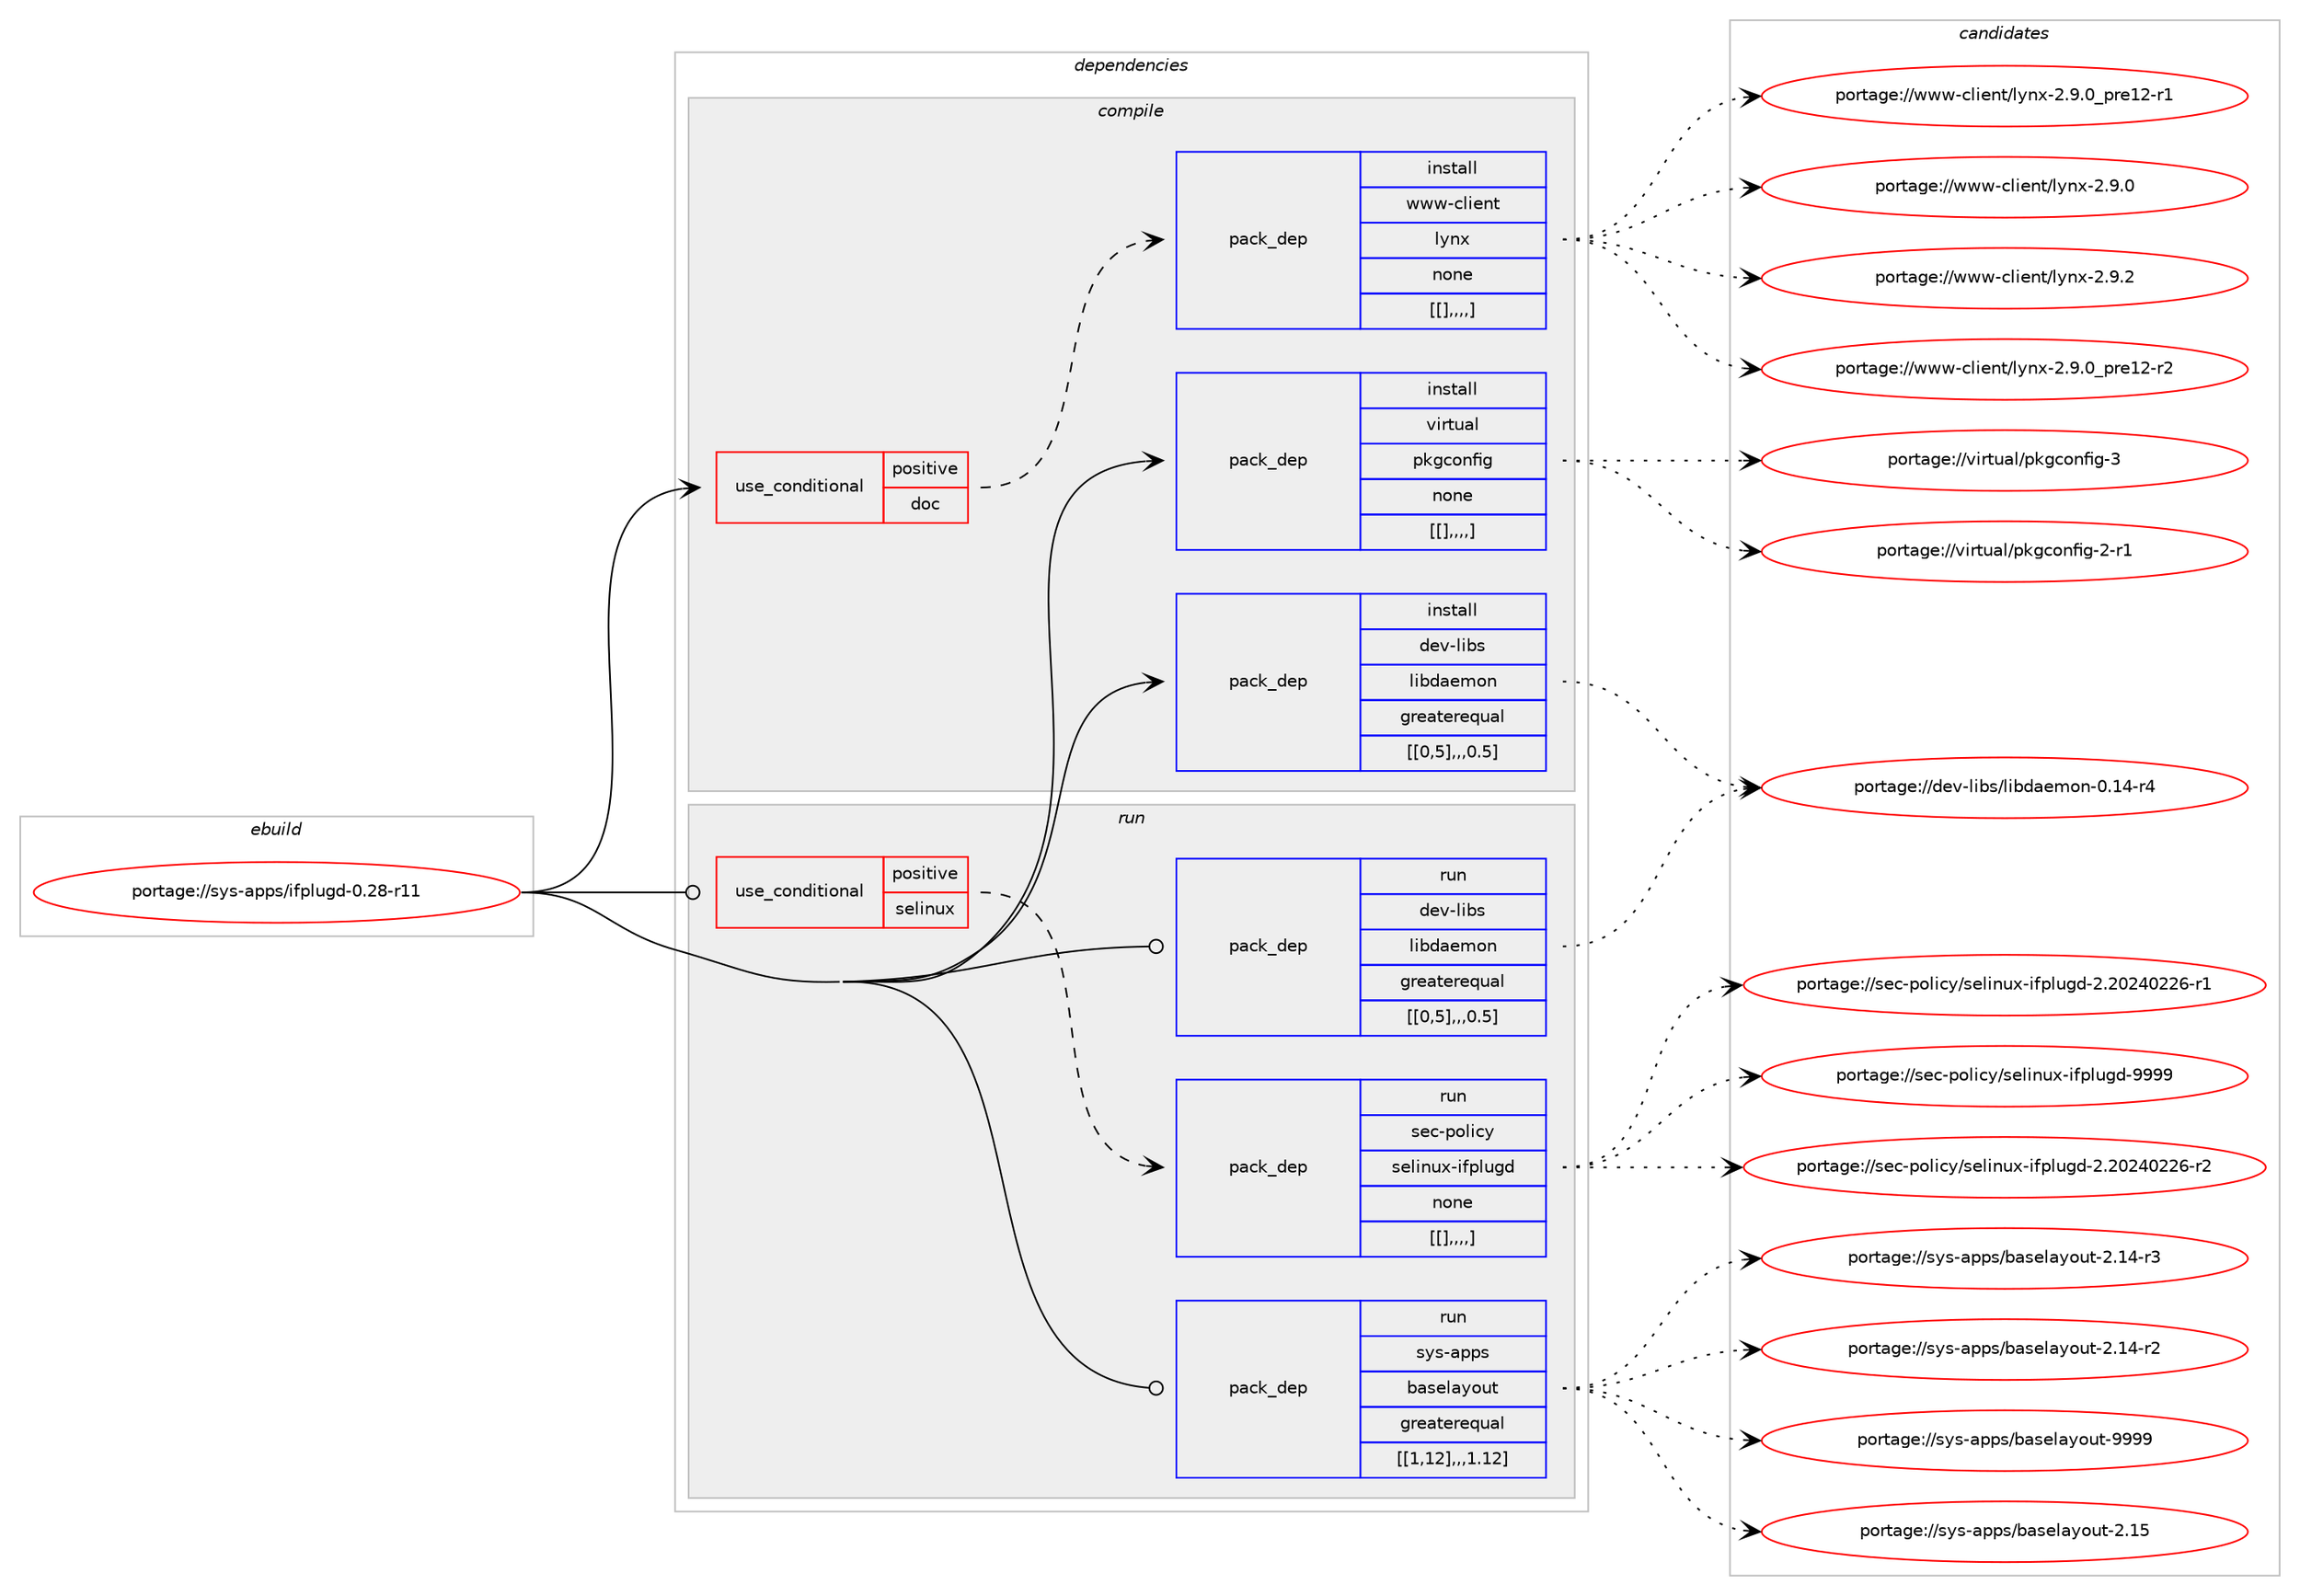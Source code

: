digraph prolog {

# *************
# Graph options
# *************

newrank=true;
concentrate=true;
compound=true;
graph [rankdir=LR,fontname=Helvetica,fontsize=10,ranksep=1.5];#, ranksep=2.5, nodesep=0.2];
edge  [arrowhead=vee];
node  [fontname=Helvetica,fontsize=10];

# **********
# The ebuild
# **********

subgraph cluster_leftcol {
color=gray;
label=<<i>ebuild</i>>;
id [label="portage://sys-apps/ifplugd-0.28-r11", color=red, width=4, href="../sys-apps/ifplugd-0.28-r11.svg"];
}

# ****************
# The dependencies
# ****************

subgraph cluster_midcol {
color=gray;
label=<<i>dependencies</i>>;
subgraph cluster_compile {
fillcolor="#eeeeee";
style=filled;
label=<<i>compile</i>>;
subgraph cond114964 {
dependency430738 [label=<<TABLE BORDER="0" CELLBORDER="1" CELLSPACING="0" CELLPADDING="4"><TR><TD ROWSPAN="3" CELLPADDING="10">use_conditional</TD></TR><TR><TD>positive</TD></TR><TR><TD>doc</TD></TR></TABLE>>, shape=none, color=red];
subgraph pack312836 {
dependency430739 [label=<<TABLE BORDER="0" CELLBORDER="1" CELLSPACING="0" CELLPADDING="4" WIDTH="220"><TR><TD ROWSPAN="6" CELLPADDING="30">pack_dep</TD></TR><TR><TD WIDTH="110">install</TD></TR><TR><TD>www-client</TD></TR><TR><TD>lynx</TD></TR><TR><TD>none</TD></TR><TR><TD>[[],,,,]</TD></TR></TABLE>>, shape=none, color=blue];
}
dependency430738:e -> dependency430739:w [weight=20,style="dashed",arrowhead="vee"];
}
id:e -> dependency430738:w [weight=20,style="solid",arrowhead="vee"];
subgraph pack312837 {
dependency430740 [label=<<TABLE BORDER="0" CELLBORDER="1" CELLSPACING="0" CELLPADDING="4" WIDTH="220"><TR><TD ROWSPAN="6" CELLPADDING="30">pack_dep</TD></TR><TR><TD WIDTH="110">install</TD></TR><TR><TD>dev-libs</TD></TR><TR><TD>libdaemon</TD></TR><TR><TD>greaterequal</TD></TR><TR><TD>[[0,5],,,0.5]</TD></TR></TABLE>>, shape=none, color=blue];
}
id:e -> dependency430740:w [weight=20,style="solid",arrowhead="vee"];
subgraph pack312838 {
dependency430741 [label=<<TABLE BORDER="0" CELLBORDER="1" CELLSPACING="0" CELLPADDING="4" WIDTH="220"><TR><TD ROWSPAN="6" CELLPADDING="30">pack_dep</TD></TR><TR><TD WIDTH="110">install</TD></TR><TR><TD>virtual</TD></TR><TR><TD>pkgconfig</TD></TR><TR><TD>none</TD></TR><TR><TD>[[],,,,]</TD></TR></TABLE>>, shape=none, color=blue];
}
id:e -> dependency430741:w [weight=20,style="solid",arrowhead="vee"];
}
subgraph cluster_compileandrun {
fillcolor="#eeeeee";
style=filled;
label=<<i>compile and run</i>>;
}
subgraph cluster_run {
fillcolor="#eeeeee";
style=filled;
label=<<i>run</i>>;
subgraph cond114965 {
dependency430742 [label=<<TABLE BORDER="0" CELLBORDER="1" CELLSPACING="0" CELLPADDING="4"><TR><TD ROWSPAN="3" CELLPADDING="10">use_conditional</TD></TR><TR><TD>positive</TD></TR><TR><TD>selinux</TD></TR></TABLE>>, shape=none, color=red];
subgraph pack312839 {
dependency430743 [label=<<TABLE BORDER="0" CELLBORDER="1" CELLSPACING="0" CELLPADDING="4" WIDTH="220"><TR><TD ROWSPAN="6" CELLPADDING="30">pack_dep</TD></TR><TR><TD WIDTH="110">run</TD></TR><TR><TD>sec-policy</TD></TR><TR><TD>selinux-ifplugd</TD></TR><TR><TD>none</TD></TR><TR><TD>[[],,,,]</TD></TR></TABLE>>, shape=none, color=blue];
}
dependency430742:e -> dependency430743:w [weight=20,style="dashed",arrowhead="vee"];
}
id:e -> dependency430742:w [weight=20,style="solid",arrowhead="odot"];
subgraph pack312840 {
dependency430744 [label=<<TABLE BORDER="0" CELLBORDER="1" CELLSPACING="0" CELLPADDING="4" WIDTH="220"><TR><TD ROWSPAN="6" CELLPADDING="30">pack_dep</TD></TR><TR><TD WIDTH="110">run</TD></TR><TR><TD>dev-libs</TD></TR><TR><TD>libdaemon</TD></TR><TR><TD>greaterequal</TD></TR><TR><TD>[[0,5],,,0.5]</TD></TR></TABLE>>, shape=none, color=blue];
}
id:e -> dependency430744:w [weight=20,style="solid",arrowhead="odot"];
subgraph pack312841 {
dependency430745 [label=<<TABLE BORDER="0" CELLBORDER="1" CELLSPACING="0" CELLPADDING="4" WIDTH="220"><TR><TD ROWSPAN="6" CELLPADDING="30">pack_dep</TD></TR><TR><TD WIDTH="110">run</TD></TR><TR><TD>sys-apps</TD></TR><TR><TD>baselayout</TD></TR><TR><TD>greaterequal</TD></TR><TR><TD>[[1,12],,,1.12]</TD></TR></TABLE>>, shape=none, color=blue];
}
id:e -> dependency430745:w [weight=20,style="solid",arrowhead="odot"];
}
}

# **************
# The candidates
# **************

subgraph cluster_choices {
rank=same;
color=gray;
label=<<i>candidates</i>>;

subgraph choice312836 {
color=black;
nodesep=1;
choice119119119459910810510111011647108121110120455046574650 [label="portage://www-client/lynx-2.9.2", color=red, width=4,href="../www-client/lynx-2.9.2.svg"];
choice1191191194599108105101110116471081211101204550465746489511211410149504511450 [label="portage://www-client/lynx-2.9.0_pre12-r2", color=red, width=4,href="../www-client/lynx-2.9.0_pre12-r2.svg"];
choice1191191194599108105101110116471081211101204550465746489511211410149504511449 [label="portage://www-client/lynx-2.9.0_pre12-r1", color=red, width=4,href="../www-client/lynx-2.9.0_pre12-r1.svg"];
choice119119119459910810510111011647108121110120455046574648 [label="portage://www-client/lynx-2.9.0", color=red, width=4,href="../www-client/lynx-2.9.0.svg"];
dependency430739:e -> choice119119119459910810510111011647108121110120455046574650:w [style=dotted,weight="100"];
dependency430739:e -> choice1191191194599108105101110116471081211101204550465746489511211410149504511450:w [style=dotted,weight="100"];
dependency430739:e -> choice1191191194599108105101110116471081211101204550465746489511211410149504511449:w [style=dotted,weight="100"];
dependency430739:e -> choice119119119459910810510111011647108121110120455046574648:w [style=dotted,weight="100"];
}
subgraph choice312837 {
color=black;
nodesep=1;
choice100101118451081059811547108105981009710110911111045484649524511452 [label="portage://dev-libs/libdaemon-0.14-r4", color=red, width=4,href="../dev-libs/libdaemon-0.14-r4.svg"];
dependency430740:e -> choice100101118451081059811547108105981009710110911111045484649524511452:w [style=dotted,weight="100"];
}
subgraph choice312838 {
color=black;
nodesep=1;
choice1181051141161179710847112107103991111101021051034551 [label="portage://virtual/pkgconfig-3", color=red, width=4,href="../virtual/pkgconfig-3.svg"];
choice11810511411611797108471121071039911111010210510345504511449 [label="portage://virtual/pkgconfig-2-r1", color=red, width=4,href="../virtual/pkgconfig-2-r1.svg"];
dependency430741:e -> choice1181051141161179710847112107103991111101021051034551:w [style=dotted,weight="100"];
dependency430741:e -> choice11810511411611797108471121071039911111010210510345504511449:w [style=dotted,weight="100"];
}
subgraph choice312839 {
color=black;
nodesep=1;
choice11510199451121111081059912147115101108105110117120451051021121081171031004557575757 [label="portage://sec-policy/selinux-ifplugd-9999", color=red, width=4,href="../sec-policy/selinux-ifplugd-9999.svg"];
choice115101994511211110810599121471151011081051101171204510510211210811710310045504650485052485050544511450 [label="portage://sec-policy/selinux-ifplugd-2.20240226-r2", color=red, width=4,href="../sec-policy/selinux-ifplugd-2.20240226-r2.svg"];
choice115101994511211110810599121471151011081051101171204510510211210811710310045504650485052485050544511449 [label="portage://sec-policy/selinux-ifplugd-2.20240226-r1", color=red, width=4,href="../sec-policy/selinux-ifplugd-2.20240226-r1.svg"];
dependency430743:e -> choice11510199451121111081059912147115101108105110117120451051021121081171031004557575757:w [style=dotted,weight="100"];
dependency430743:e -> choice115101994511211110810599121471151011081051101171204510510211210811710310045504650485052485050544511450:w [style=dotted,weight="100"];
dependency430743:e -> choice115101994511211110810599121471151011081051101171204510510211210811710310045504650485052485050544511449:w [style=dotted,weight="100"];
}
subgraph choice312840 {
color=black;
nodesep=1;
choice100101118451081059811547108105981009710110911111045484649524511452 [label="portage://dev-libs/libdaemon-0.14-r4", color=red, width=4,href="../dev-libs/libdaemon-0.14-r4.svg"];
dependency430744:e -> choice100101118451081059811547108105981009710110911111045484649524511452:w [style=dotted,weight="100"];
}
subgraph choice312841 {
color=black;
nodesep=1;
choice1151211154597112112115479897115101108971211111171164557575757 [label="portage://sys-apps/baselayout-9999", color=red, width=4,href="../sys-apps/baselayout-9999.svg"];
choice1151211154597112112115479897115101108971211111171164550464953 [label="portage://sys-apps/baselayout-2.15", color=red, width=4,href="../sys-apps/baselayout-2.15.svg"];
choice11512111545971121121154798971151011089712111111711645504649524511451 [label="portage://sys-apps/baselayout-2.14-r3", color=red, width=4,href="../sys-apps/baselayout-2.14-r3.svg"];
choice11512111545971121121154798971151011089712111111711645504649524511450 [label="portage://sys-apps/baselayout-2.14-r2", color=red, width=4,href="../sys-apps/baselayout-2.14-r2.svg"];
dependency430745:e -> choice1151211154597112112115479897115101108971211111171164557575757:w [style=dotted,weight="100"];
dependency430745:e -> choice1151211154597112112115479897115101108971211111171164550464953:w [style=dotted,weight="100"];
dependency430745:e -> choice11512111545971121121154798971151011089712111111711645504649524511451:w [style=dotted,weight="100"];
dependency430745:e -> choice11512111545971121121154798971151011089712111111711645504649524511450:w [style=dotted,weight="100"];
}
}

}
